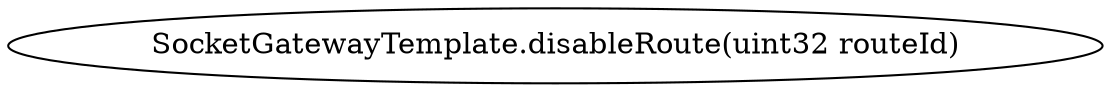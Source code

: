 digraph "" {
	graph [bb="0,0,444.69,36"];
	node [label="\N"];
	"SocketGatewayTemplate.disableRoute(uint32 routeId)"	 [height=0.5,
		pos="222.35,18",
		width=6.1763];
}
